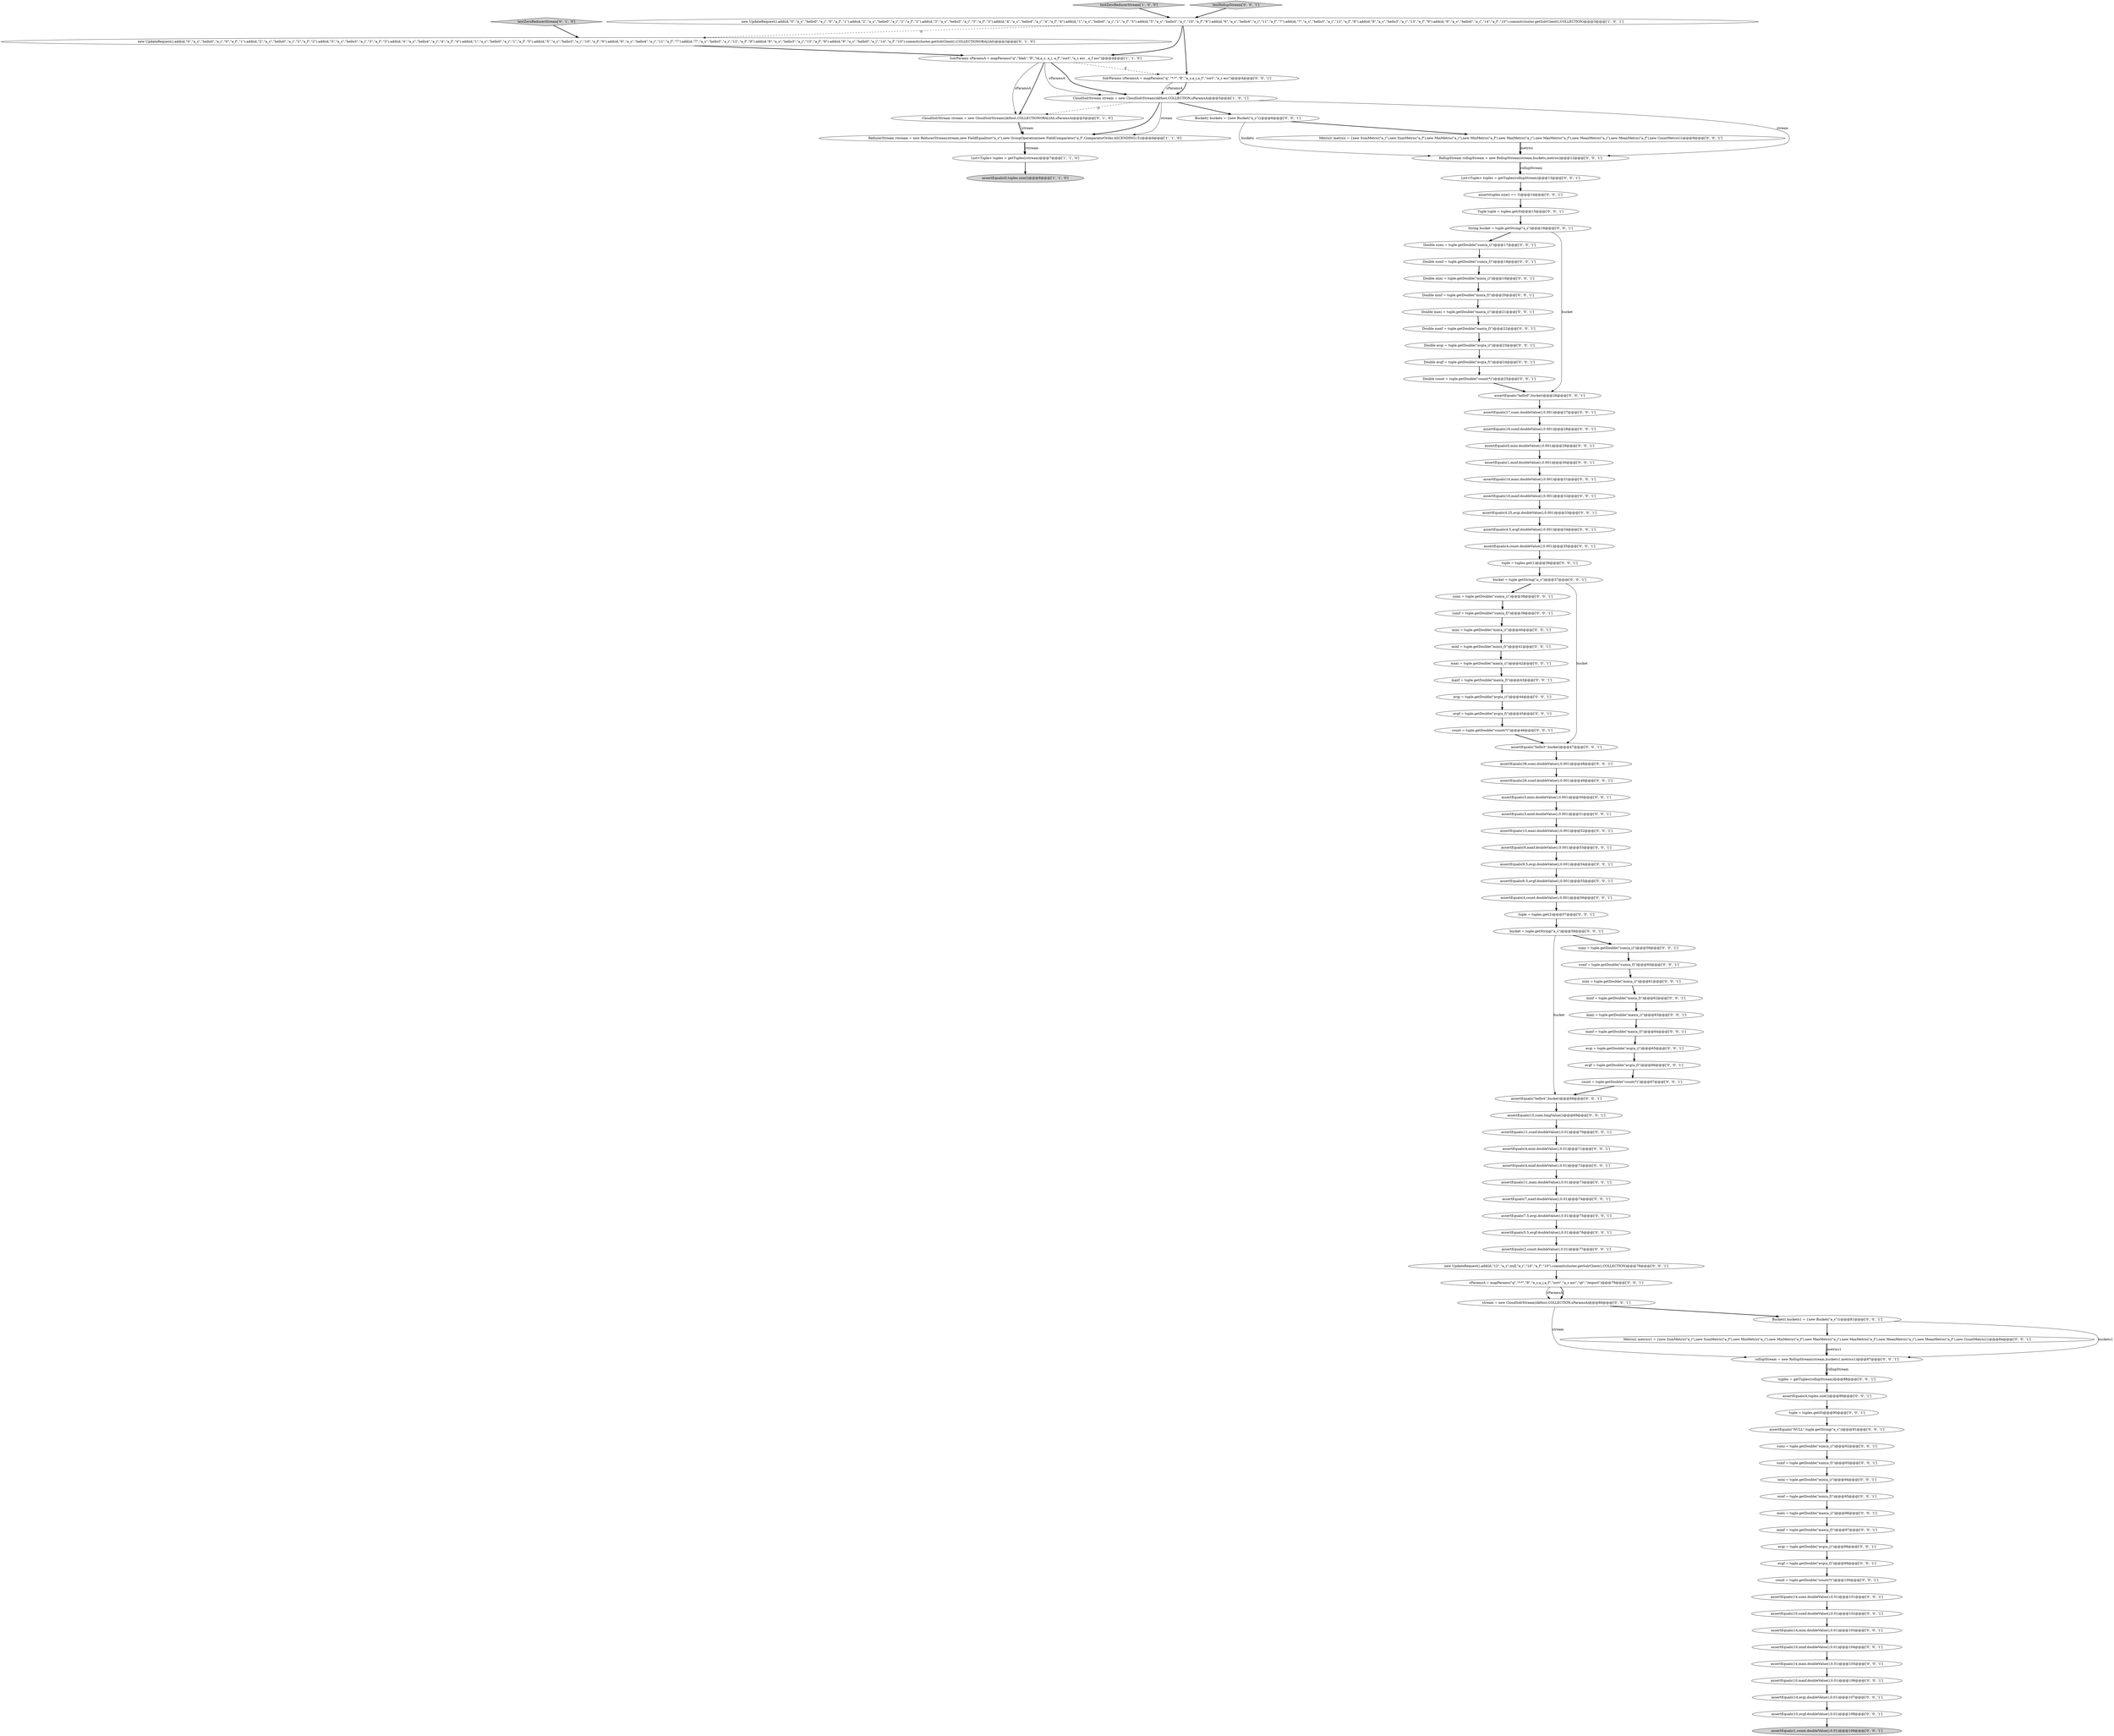 digraph {
58 [style = filled, label = "new UpdateRequest().add(id,\"12\",\"a_s\",null,\"a_i\",\"14\",\"a_f\",\"10\").commit(cluster.getSolrClient(),COLLECTION)@@@78@@@['0', '0', '1']", fillcolor = white, shape = ellipse image = "AAA0AAABBB3BBB"];
47 [style = filled, label = "sumi = tuple.getDouble(\"sum(a_i)\")@@@92@@@['0', '0', '1']", fillcolor = white, shape = ellipse image = "AAA0AAABBB3BBB"];
79 [style = filled, label = "sParamsA = mapParams(\"q\",\"*:*\",\"fl\",\"a_s,a_i,a_f\",\"sort\",\"a_s asc\",\"qt\",\"/export\")@@@79@@@['0', '0', '1']", fillcolor = white, shape = ellipse image = "AAA0AAABBB3BBB"];
80 [style = filled, label = "String bucket = tuple.getString(\"a_s\")@@@16@@@['0', '0', '1']", fillcolor = white, shape = ellipse image = "AAA0AAABBB3BBB"];
23 [style = filled, label = "RollupStream rollupStream = new RollupStream(stream,buckets,metrics)@@@12@@@['0', '0', '1']", fillcolor = white, shape = ellipse image = "AAA0AAABBB3BBB"];
55 [style = filled, label = "minf = tuple.getDouble(\"min(a_f)\")@@@62@@@['0', '0', '1']", fillcolor = white, shape = ellipse image = "AAA0AAABBB3BBB"];
63 [style = filled, label = "Double sumf = tuple.getDouble(\"sum(a_f)\")@@@18@@@['0', '0', '1']", fillcolor = white, shape = ellipse image = "AAA0AAABBB3BBB"];
81 [style = filled, label = "rollupStream = new RollupStream(stream,buckets1,metrics1)@@@87@@@['0', '0', '1']", fillcolor = white, shape = ellipse image = "AAA0AAABBB3BBB"];
104 [style = filled, label = "avgf = tuple.getDouble(\"avg(a_f)\")@@@66@@@['0', '0', '1']", fillcolor = white, shape = ellipse image = "AAA0AAABBB3BBB"];
59 [style = filled, label = "Double avgi = tuple.getDouble(\"avg(a_i)\")@@@23@@@['0', '0', '1']", fillcolor = white, shape = ellipse image = "AAA0AAABBB3BBB"];
43 [style = filled, label = "assertEquals(7.5,avgi.doubleValue(),0.01)@@@75@@@['0', '0', '1']", fillcolor = white, shape = ellipse image = "AAA0AAABBB3BBB"];
39 [style = filled, label = "Double mini = tuple.getDouble(\"min(a_i)\")@@@19@@@['0', '0', '1']", fillcolor = white, shape = ellipse image = "AAA0AAABBB3BBB"];
22 [style = filled, label = "sumf = tuple.getDouble(\"sum(a_f)\")@@@93@@@['0', '0', '1']", fillcolor = white, shape = ellipse image = "AAA0AAABBB3BBB"];
1 [style = filled, label = "List<Tuple> tuples = getTuples(rstream)@@@7@@@['1', '1', '0']", fillcolor = white, shape = ellipse image = "AAA0AAABBB1BBB"];
7 [style = filled, label = "testZeroReducerStream['0', '1', '0']", fillcolor = lightgray, shape = diamond image = "AAA0AAABBB2BBB"];
51 [style = filled, label = "assertEquals(\"hello4\",bucket)@@@68@@@['0', '0', '1']", fillcolor = white, shape = ellipse image = "AAA0AAABBB3BBB"];
17 [style = filled, label = "assertEquals(26,sumf.doubleValue(),0.001)@@@49@@@['0', '0', '1']", fillcolor = white, shape = ellipse image = "AAA0AAABBB3BBB"];
36 [style = filled, label = "assertEquals(4,count.doubleValue(),0.001)@@@56@@@['0', '0', '1']", fillcolor = white, shape = ellipse image = "AAA0AAABBB3BBB"];
38 [style = filled, label = "assertEquals(38,sumi.doubleValue(),0.001)@@@48@@@['0', '0', '1']", fillcolor = white, shape = ellipse image = "AAA0AAABBB3BBB"];
85 [style = filled, label = "minf = tuple.getDouble(\"min(a_f)\")@@@95@@@['0', '0', '1']", fillcolor = white, shape = ellipse image = "AAA0AAABBB3BBB"];
54 [style = filled, label = "SolrParams sParamsA = mapParams(\"q\",\"*:*\",\"fl\",\"a_s,a_i,a_f\",\"sort\",\"a_s asc\")@@@4@@@['0', '0', '1']", fillcolor = white, shape = ellipse image = "AAA0AAABBB3BBB"];
44 [style = filled, label = "sumi = tuple.getDouble(\"sum(a_i)\")@@@38@@@['0', '0', '1']", fillcolor = white, shape = ellipse image = "AAA0AAABBB3BBB"];
87 [style = filled, label = "assertEquals(7,maxf.doubleValue(),0.01)@@@74@@@['0', '0', '1']", fillcolor = white, shape = ellipse image = "AAA0AAABBB3BBB"];
20 [style = filled, label = "sumf = tuple.getDouble(\"sum(a_f)\")@@@60@@@['0', '0', '1']", fillcolor = white, shape = ellipse image = "AAA0AAABBB3BBB"];
64 [style = filled, label = "avgi = tuple.getDouble(\"avg(a_i)\")@@@44@@@['0', '0', '1']", fillcolor = white, shape = ellipse image = "AAA0AAABBB3BBB"];
35 [style = filled, label = "Metric(( metrics1 = {new SumMetric(\"a_i\"),new SumMetric(\"a_f\"),new MinMetric(\"a_i\"),new MinMetric(\"a_f\"),new MaxMetric(\"a_i\"),new MaxMetric(\"a_f\"),new MeanMetric(\"a_i\"),new MeanMetric(\"a_f\"),new CountMetric()}@@@84@@@['0', '0', '1']", fillcolor = white, shape = ellipse image = "AAA0AAABBB3BBB"];
89 [style = filled, label = "Double minf = tuple.getDouble(\"min(a_f)\")@@@20@@@['0', '0', '1']", fillcolor = white, shape = ellipse image = "AAA0AAABBB3BBB"];
102 [style = filled, label = "assertEquals(14,maxi.doubleValue(),0.01)@@@105@@@['0', '0', '1']", fillcolor = white, shape = ellipse image = "AAA0AAABBB3BBB"];
74 [style = filled, label = "assert(tuples.size() == 3)@@@14@@@['0', '0', '1']", fillcolor = white, shape = ellipse image = "AAA0AAABBB3BBB"];
10 [style = filled, label = "assertEquals(4,minf.doubleValue(),0.01)@@@72@@@['0', '0', '1']", fillcolor = white, shape = ellipse image = "AAA0AAABBB3BBB"];
28 [style = filled, label = "assertEquals(14,mini.doubleValue(),0.01)@@@103@@@['0', '0', '1']", fillcolor = white, shape = ellipse image = "AAA0AAABBB3BBB"];
50 [style = filled, label = "assertEquals(10,maxf.doubleValue(),0.01)@@@106@@@['0', '0', '1']", fillcolor = white, shape = ellipse image = "AAA0AAABBB3BBB"];
72 [style = filled, label = "Double count = tuple.getDouble(\"count(*)\")@@@25@@@['0', '0', '1']", fillcolor = white, shape = ellipse image = "AAA0AAABBB3BBB"];
15 [style = filled, label = "Double sumi = tuple.getDouble(\"sum(a_i)\")@@@17@@@['0', '0', '1']", fillcolor = white, shape = ellipse image = "AAA0AAABBB3BBB"];
103 [style = filled, label = "Tuple tuple = tuples.get(0)@@@15@@@['0', '0', '1']", fillcolor = white, shape = ellipse image = "AAA0AAABBB3BBB"];
93 [style = filled, label = "tuple = tuples.get(0)@@@90@@@['0', '0', '1']", fillcolor = white, shape = ellipse image = "AAA0AAABBB3BBB"];
49 [style = filled, label = "assertEquals(13,maxi.doubleValue(),0.001)@@@52@@@['0', '0', '1']", fillcolor = white, shape = ellipse image = "AAA0AAABBB3BBB"];
32 [style = filled, label = "sumf = tuple.getDouble(\"sum(a_f)\")@@@39@@@['0', '0', '1']", fillcolor = white, shape = ellipse image = "AAA0AAABBB3BBB"];
94 [style = filled, label = "assertEquals(9.5,avgi.doubleValue(),0.001)@@@54@@@['0', '0', '1']", fillcolor = white, shape = ellipse image = "AAA0AAABBB3BBB"];
12 [style = filled, label = "assertEquals(11,maxi.doubleValue(),0.01)@@@73@@@['0', '0', '1']", fillcolor = white, shape = ellipse image = "AAA0AAABBB3BBB"];
86 [style = filled, label = "assertEquals(17,sumi.doubleValue(),0.001)@@@27@@@['0', '0', '1']", fillcolor = white, shape = ellipse image = "AAA0AAABBB3BBB"];
53 [style = filled, label = "avgi = tuple.getDouble(\"avg(a_i)\")@@@98@@@['0', '0', '1']", fillcolor = white, shape = ellipse image = "AAA0AAABBB3BBB"];
83 [style = filled, label = "maxi = tuple.getDouble(\"max(a_i)\")@@@42@@@['0', '0', '1']", fillcolor = white, shape = ellipse image = "AAA0AAABBB3BBB"];
29 [style = filled, label = "assertEquals(\"hello0\",bucket)@@@26@@@['0', '0', '1']", fillcolor = white, shape = ellipse image = "AAA0AAABBB3BBB"];
40 [style = filled, label = "Double maxf = tuple.getDouble(\"max(a_f)\")@@@22@@@['0', '0', '1']", fillcolor = white, shape = ellipse image = "AAA0AAABBB3BBB"];
56 [style = filled, label = "Bucket(( buckets = {new Bucket(\"a_s\")}@@@6@@@['0', '0', '1']", fillcolor = white, shape = ellipse image = "AAA0AAABBB3BBB"];
90 [style = filled, label = "assertEquals(10,sumf.doubleValue(),0.01)@@@102@@@['0', '0', '1']", fillcolor = white, shape = ellipse image = "AAA0AAABBB3BBB"];
25 [style = filled, label = "assertEquals(4.25,avgi.doubleValue(),0.001)@@@33@@@['0', '0', '1']", fillcolor = white, shape = ellipse image = "AAA0AAABBB3BBB"];
95 [style = filled, label = "assertEquals(2,count.doubleValue(),0.01)@@@77@@@['0', '0', '1']", fillcolor = white, shape = ellipse image = "AAA0AAABBB3BBB"];
27 [style = filled, label = "count = tuple.getDouble(\"count(*)\")@@@100@@@['0', '0', '1']", fillcolor = white, shape = ellipse image = "AAA0AAABBB3BBB"];
2 [style = filled, label = "new UpdateRequest().add(id,\"0\",\"a_s\",\"hello0\",\"a_i\",\"0\",\"a_f\",\"1\").add(id,\"2\",\"a_s\",\"hello0\",\"a_i\",\"2\",\"a_f\",\"2\").add(id,\"3\",\"a_s\",\"hello3\",\"a_i\",\"3\",\"a_f\",\"3\").add(id,\"4\",\"a_s\",\"hello4\",\"a_i\",\"4\",\"a_f\",\"4\").add(id,\"1\",\"a_s\",\"hello0\",\"a_i\",\"1\",\"a_f\",\"5\").add(id,\"5\",\"a_s\",\"hello3\",\"a_i\",\"10\",\"a_f\",\"6\").add(id,\"6\",\"a_s\",\"hello4\",\"a_i\",\"11\",\"a_f\",\"7\").add(id,\"7\",\"a_s\",\"hello3\",\"a_i\",\"12\",\"a_f\",\"8\").add(id,\"8\",\"a_s\",\"hello3\",\"a_i\",\"13\",\"a_f\",\"9\").add(id,\"9\",\"a_s\",\"hello0\",\"a_i\",\"14\",\"a_f\",\"10\").commit(cluster.getSolrClient(),COLLECTION)@@@3@@@['1', '0', '1']", fillcolor = white, shape = ellipse image = "AAA0AAABBB1BBB"];
60 [style = filled, label = "assertEquals(4,mini.doubleValue(),0.01)@@@71@@@['0', '0', '1']", fillcolor = white, shape = ellipse image = "AAA0AAABBB3BBB"];
33 [style = filled, label = "assertEquals(11,sumf.doubleValue(),0.01)@@@70@@@['0', '0', '1']", fillcolor = white, shape = ellipse image = "AAA0AAABBB3BBB"];
41 [style = filled, label = "mini = tuple.getDouble(\"min(a_i)\")@@@94@@@['0', '0', '1']", fillcolor = white, shape = ellipse image = "AAA0AAABBB3BBB"];
16 [style = filled, label = "maxf = tuple.getDouble(\"max(a_f)\")@@@43@@@['0', '0', '1']", fillcolor = white, shape = ellipse image = "AAA0AAABBB3BBB"];
82 [style = filled, label = "Metric(( metrics = {new SumMetric(\"a_i\"),new SumMetric(\"a_f\"),new MinMetric(\"a_i\"),new MinMetric(\"a_f\"),new MaxMetric(\"a_i\"),new MaxMetric(\"a_f\"),new MeanMetric(\"a_i\"),new MeanMetric(\"a_f\"),new CountMetric()}@@@9@@@['0', '0', '1']", fillcolor = white, shape = ellipse image = "AAA0AAABBB3BBB"];
18 [style = filled, label = "tuples = getTuples(rollupStream)@@@88@@@['0', '0', '1']", fillcolor = white, shape = ellipse image = "AAA0AAABBB3BBB"];
46 [style = filled, label = "bucket = tuple.getString(\"a_s\")@@@58@@@['0', '0', '1']", fillcolor = white, shape = ellipse image = "AAA0AAABBB3BBB"];
69 [style = filled, label = "assertEquals(5.5,avgf.doubleValue(),0.01)@@@76@@@['0', '0', '1']", fillcolor = white, shape = ellipse image = "AAA0AAABBB3BBB"];
9 [style = filled, label = "CloudSolrStream stream = new CloudSolrStream(zkHost,COLLECTIONORALIAS,sParamsA)@@@5@@@['0', '1', '0']", fillcolor = white, shape = ellipse image = "AAA1AAABBB2BBB"];
84 [style = filled, label = "maxf = tuple.getDouble(\"max(a_f)\")@@@64@@@['0', '0', '1']", fillcolor = white, shape = ellipse image = "AAA0AAABBB3BBB"];
88 [style = filled, label = "assertEquals(\"hello3\",bucket)@@@47@@@['0', '0', '1']", fillcolor = white, shape = ellipse image = "AAA0AAABBB3BBB"];
92 [style = filled, label = "avgf = tuple.getDouble(\"avg(a_f)\")@@@45@@@['0', '0', '1']", fillcolor = white, shape = ellipse image = "AAA0AAABBB3BBB"];
106 [style = filled, label = "assertEquals(1,minf.doubleValue(),0.001)@@@30@@@['0', '0', '1']", fillcolor = white, shape = ellipse image = "AAA0AAABBB3BBB"];
13 [style = filled, label = "assertEquals(14,sumi.doubleValue(),0.01)@@@101@@@['0', '0', '1']", fillcolor = white, shape = ellipse image = "AAA0AAABBB3BBB"];
61 [style = filled, label = "sumi = tuple.getDouble(\"sum(a_i)\")@@@59@@@['0', '0', '1']", fillcolor = white, shape = ellipse image = "AAA0AAABBB3BBB"];
19 [style = filled, label = "avgf = tuple.getDouble(\"avg(a_f)\")@@@99@@@['0', '0', '1']", fillcolor = white, shape = ellipse image = "AAA0AAABBB3BBB"];
73 [style = filled, label = "assertEquals(4.5,avgf.doubleValue(),0.001)@@@34@@@['0', '0', '1']", fillcolor = white, shape = ellipse image = "AAA0AAABBB3BBB"];
66 [style = filled, label = "List<Tuple> tuples = getTuples(rollupStream)@@@13@@@['0', '0', '1']", fillcolor = white, shape = ellipse image = "AAA0AAABBB3BBB"];
24 [style = filled, label = "assertEquals(18,sumf.doubleValue(),0.001)@@@28@@@['0', '0', '1']", fillcolor = white, shape = ellipse image = "AAA0AAABBB3BBB"];
31 [style = filled, label = "Double maxi = tuple.getDouble(\"max(a_i)\")@@@21@@@['0', '0', '1']", fillcolor = white, shape = ellipse image = "AAA0AAABBB3BBB"];
96 [style = filled, label = "assertEquals(6.5,avgf.doubleValue(),0.001)@@@55@@@['0', '0', '1']", fillcolor = white, shape = ellipse image = "AAA0AAABBB3BBB"];
48 [style = filled, label = "maxf = tuple.getDouble(\"max(a_f)\")@@@97@@@['0', '0', '1']", fillcolor = white, shape = ellipse image = "AAA0AAABBB3BBB"];
14 [style = filled, label = "assertEquals(10,avgf.doubleValue(),0.01)@@@108@@@['0', '0', '1']", fillcolor = white, shape = ellipse image = "AAA0AAABBB3BBB"];
70 [style = filled, label = "assertEquals(10,maxf.doubleValue(),0.001)@@@32@@@['0', '0', '1']", fillcolor = white, shape = ellipse image = "AAA0AAABBB3BBB"];
30 [style = filled, label = "assertEquals(9,maxf.doubleValue(),0.001)@@@53@@@['0', '0', '1']", fillcolor = white, shape = ellipse image = "AAA0AAABBB3BBB"];
71 [style = filled, label = "avgi = tuple.getDouble(\"avg(a_i)\")@@@65@@@['0', '0', '1']", fillcolor = white, shape = ellipse image = "AAA0AAABBB3BBB"];
6 [style = filled, label = "assertEquals(0,tuples.size())@@@8@@@['1', '1', '0']", fillcolor = lightgray, shape = ellipse image = "AAA0AAABBB1BBB"];
5 [style = filled, label = "testZeroReducerStream['1', '0', '0']", fillcolor = lightgray, shape = diamond image = "AAA0AAABBB1BBB"];
42 [style = filled, label = "mini = tuple.getDouble(\"min(a_i)\")@@@61@@@['0', '0', '1']", fillcolor = white, shape = ellipse image = "AAA0AAABBB3BBB"];
101 [style = filled, label = "mini = tuple.getDouble(\"min(a_i)\")@@@40@@@['0', '0', '1']", fillcolor = white, shape = ellipse image = "AAA0AAABBB3BBB"];
37 [style = filled, label = "count = tuple.getDouble(\"count(*)\")@@@67@@@['0', '0', '1']", fillcolor = white, shape = ellipse image = "AAA0AAABBB3BBB"];
57 [style = filled, label = "testRollupStream['0', '0', '1']", fillcolor = lightgray, shape = diamond image = "AAA0AAABBB3BBB"];
34 [style = filled, label = "maxi = tuple.getDouble(\"max(a_i)\")@@@96@@@['0', '0', '1']", fillcolor = white, shape = ellipse image = "AAA0AAABBB3BBB"];
78 [style = filled, label = "assertEquals(4,tuples.size())@@@89@@@['0', '0', '1']", fillcolor = white, shape = ellipse image = "AAA0AAABBB3BBB"];
52 [style = filled, label = "assertEquals(10,minf.doubleValue(),0.01)@@@104@@@['0', '0', '1']", fillcolor = white, shape = ellipse image = "AAA0AAABBB3BBB"];
68 [style = filled, label = "bucket = tuple.getString(\"a_s\")@@@37@@@['0', '0', '1']", fillcolor = white, shape = ellipse image = "AAA0AAABBB3BBB"];
76 [style = filled, label = "count = tuple.getDouble(\"count(*)\")@@@46@@@['0', '0', '1']", fillcolor = white, shape = ellipse image = "AAA0AAABBB3BBB"];
4 [style = filled, label = "ReducerStream rstream = new ReducerStream(stream,new FieldEqualitor(\"a_s\"),new GroupOperation(new FieldComparator(\"a_f\",ComparatorOrder.ASCENDING),5))@@@6@@@['1', '1', '0']", fillcolor = white, shape = ellipse image = "AAA0AAABBB1BBB"];
62 [style = filled, label = "stream = new CloudSolrStream(zkHost,COLLECTION,sParamsA)@@@80@@@['0', '0', '1']", fillcolor = white, shape = ellipse image = "AAA0AAABBB3BBB"];
107 [style = filled, label = "assertEquals(14,maxi.doubleValue(),0.001)@@@31@@@['0', '0', '1']", fillcolor = white, shape = ellipse image = "AAA0AAABBB3BBB"];
105 [style = filled, label = "tuple = tuples.get(1)@@@36@@@['0', '0', '1']", fillcolor = white, shape = ellipse image = "AAA0AAABBB3BBB"];
0 [style = filled, label = "SolrParams sParamsA = mapParams(\"q\",\"blah\",\"fl\",\"id,a_s, a_i, a_f\",\"sort\",\"a_s asc , a_f asc\")@@@4@@@['1', '1', '0']", fillcolor = white, shape = ellipse image = "AAA0AAABBB1BBB"];
91 [style = filled, label = "minf = tuple.getDouble(\"min(a_f)\")@@@41@@@['0', '0', '1']", fillcolor = white, shape = ellipse image = "AAA0AAABBB3BBB"];
98 [style = filled, label = "assertEquals(1,count.doubleValue(),0.01)@@@109@@@['0', '0', '1']", fillcolor = lightgray, shape = ellipse image = "AAA0AAABBB3BBB"];
97 [style = filled, label = "assertEquals(0,mini.doubleValue(),0.001)@@@29@@@['0', '0', '1']", fillcolor = white, shape = ellipse image = "AAA0AAABBB3BBB"];
26 [style = filled, label = "assertEquals(\"NULL\",tuple.getString(\"a_s\"))@@@91@@@['0', '0', '1']", fillcolor = white, shape = ellipse image = "AAA0AAABBB3BBB"];
65 [style = filled, label = "maxi = tuple.getDouble(\"max(a_i)\")@@@63@@@['0', '0', '1']", fillcolor = white, shape = ellipse image = "AAA0AAABBB3BBB"];
45 [style = filled, label = "assertEquals(3,mini.doubleValue(),0.001)@@@50@@@['0', '0', '1']", fillcolor = white, shape = ellipse image = "AAA0AAABBB3BBB"];
75 [style = filled, label = "assertEquals(14,avgi.doubleValue(),0.01)@@@107@@@['0', '0', '1']", fillcolor = white, shape = ellipse image = "AAA0AAABBB3BBB"];
11 [style = filled, label = "Bucket(( buckets1 = {new Bucket(\"a_s\")}@@@81@@@['0', '0', '1']", fillcolor = white, shape = ellipse image = "AAA0AAABBB3BBB"];
67 [style = filled, label = "assertEquals(15,sumi.longValue())@@@69@@@['0', '0', '1']", fillcolor = white, shape = ellipse image = "AAA0AAABBB3BBB"];
99 [style = filled, label = "tuple = tuples.get(2)@@@57@@@['0', '0', '1']", fillcolor = white, shape = ellipse image = "AAA0AAABBB3BBB"];
21 [style = filled, label = "assertEquals(4,count.doubleValue(),0.001)@@@35@@@['0', '0', '1']", fillcolor = white, shape = ellipse image = "AAA0AAABBB3BBB"];
100 [style = filled, label = "Double avgf = tuple.getDouble(\"avg(a_f)\")@@@24@@@['0', '0', '1']", fillcolor = white, shape = ellipse image = "AAA0AAABBB3BBB"];
3 [style = filled, label = "CloudSolrStream stream = new CloudSolrStream(zkHost,COLLECTION,sParamsA)@@@5@@@['1', '0', '1']", fillcolor = white, shape = ellipse image = "AAA0AAABBB1BBB"];
8 [style = filled, label = "new UpdateRequest().add(id,\"0\",\"a_s\",\"hello0\",\"a_i\",\"0\",\"a_f\",\"1\").add(id,\"2\",\"a_s\",\"hello0\",\"a_i\",\"2\",\"a_f\",\"2\").add(id,\"3\",\"a_s\",\"hello3\",\"a_i\",\"3\",\"a_f\",\"3\").add(id,\"4\",\"a_s\",\"hello4\",\"a_i\",\"4\",\"a_f\",\"4\").add(id,\"1\",\"a_s\",\"hello0\",\"a_i\",\"1\",\"a_f\",\"5\").add(id,\"5\",\"a_s\",\"hello3\",\"a_i\",\"10\",\"a_f\",\"6\").add(id,\"6\",\"a_s\",\"hello4\",\"a_i\",\"11\",\"a_f\",\"7\").add(id,\"7\",\"a_s\",\"hello3\",\"a_i\",\"12\",\"a_f\",\"8\").add(id,\"8\",\"a_s\",\"hello3\",\"a_i\",\"13\",\"a_f\",\"9\").add(id,\"9\",\"a_s\",\"hello0\",\"a_i\",\"14\",\"a_f\",\"10\").commit(cluster.getSolrClient(),COLLECTIONORALIAS)@@@3@@@['0', '1', '0']", fillcolor = white, shape = ellipse image = "AAA1AAABBB2BBB"];
77 [style = filled, label = "assertEquals(3,minf.doubleValue(),0.001)@@@51@@@['0', '0', '1']", fillcolor = white, shape = ellipse image = "AAA0AAABBB3BBB"];
61->20 [style = bold, label=""];
49->30 [style = bold, label=""];
69->95 [style = bold, label=""];
3->23 [style = solid, label="stream"];
50->75 [style = bold, label=""];
37->51 [style = bold, label=""];
58->79 [style = bold, label=""];
56->82 [style = bold, label=""];
25->73 [style = bold, label=""];
46->51 [style = solid, label="bucket"];
42->55 [style = bold, label=""];
106->107 [style = bold, label=""];
67->33 [style = bold, label=""];
94->96 [style = bold, label=""];
39->89 [style = bold, label=""];
63->39 [style = bold, label=""];
19->27 [style = bold, label=""];
100->72 [style = bold, label=""];
103->80 [style = bold, label=""];
43->69 [style = bold, label=""];
32->101 [style = bold, label=""];
47->22 [style = bold, label=""];
85->34 [style = bold, label=""];
38->17 [style = bold, label=""];
90->28 [style = bold, label=""];
30->94 [style = bold, label=""];
79->62 [style = solid, label="sParamsA"];
70->25 [style = bold, label=""];
107->70 [style = bold, label=""];
0->3 [style = solid, label="sParamsA"];
79->62 [style = bold, label=""];
88->38 [style = bold, label=""];
53->19 [style = bold, label=""];
15->63 [style = bold, label=""];
24->97 [style = bold, label=""];
105->68 [style = bold, label=""];
0->54 [style = dashed, label="0"];
22->41 [style = bold, label=""];
35->81 [style = solid, label="metrics1"];
62->81 [style = solid, label="stream"];
36->99 [style = bold, label=""];
34->48 [style = bold, label=""];
64->92 [style = bold, label=""];
55->65 [style = bold, label=""];
4->1 [style = bold, label=""];
40->59 [style = bold, label=""];
65->84 [style = bold, label=""];
35->81 [style = bold, label=""];
14->98 [style = bold, label=""];
72->29 [style = bold, label=""];
101->91 [style = bold, label=""];
20->42 [style = bold, label=""];
29->86 [style = bold, label=""];
89->31 [style = bold, label=""];
11->35 [style = bold, label=""];
23->66 [style = bold, label=""];
51->67 [style = bold, label=""];
41->85 [style = bold, label=""];
68->44 [style = bold, label=""];
21->105 [style = bold, label=""];
74->103 [style = bold, label=""];
81->18 [style = bold, label=""];
33->60 [style = bold, label=""];
48->53 [style = bold, label=""];
3->9 [style = dashed, label="0"];
2->54 [style = bold, label=""];
7->8 [style = bold, label=""];
9->4 [style = bold, label=""];
92->76 [style = bold, label=""];
76->88 [style = bold, label=""];
8->0 [style = bold, label=""];
91->83 [style = bold, label=""];
4->1 [style = solid, label="rstream"];
78->93 [style = bold, label=""];
2->8 [style = dashed, label="0"];
28->52 [style = bold, label=""];
54->3 [style = solid, label="sParamsA"];
87->43 [style = bold, label=""];
104->37 [style = bold, label=""];
0->3 [style = bold, label=""];
102->50 [style = bold, label=""];
54->3 [style = bold, label=""];
75->14 [style = bold, label=""];
11->81 [style = solid, label="buckets1"];
56->23 [style = solid, label="buckets"];
3->4 [style = solid, label="stream"];
68->88 [style = solid, label="bucket"];
66->74 [style = bold, label=""];
82->23 [style = bold, label=""];
2->0 [style = bold, label=""];
83->16 [style = bold, label=""];
80->15 [style = bold, label=""];
46->61 [style = bold, label=""];
99->46 [style = bold, label=""];
86->24 [style = bold, label=""];
3->4 [style = bold, label=""];
59->100 [style = bold, label=""];
12->87 [style = bold, label=""];
5->2 [style = bold, label=""];
16->64 [style = bold, label=""];
45->77 [style = bold, label=""];
60->10 [style = bold, label=""];
26->47 [style = bold, label=""];
17->45 [style = bold, label=""];
95->58 [style = bold, label=""];
93->26 [style = bold, label=""];
3->56 [style = bold, label=""];
31->40 [style = bold, label=""];
27->13 [style = bold, label=""];
9->4 [style = solid, label="stream"];
84->71 [style = bold, label=""];
96->36 [style = bold, label=""];
0->9 [style = bold, label=""];
97->106 [style = bold, label=""];
44->32 [style = bold, label=""];
73->21 [style = bold, label=""];
82->23 [style = solid, label="metrics"];
71->104 [style = bold, label=""];
1->6 [style = bold, label=""];
10->12 [style = bold, label=""];
62->11 [style = bold, label=""];
81->18 [style = solid, label="rollupStream"];
23->66 [style = solid, label="rollupStream"];
0->9 [style = solid, label="sParamsA"];
57->2 [style = bold, label=""];
18->78 [style = bold, label=""];
80->29 [style = solid, label="bucket"];
52->102 [style = bold, label=""];
77->49 [style = bold, label=""];
13->90 [style = bold, label=""];
}
